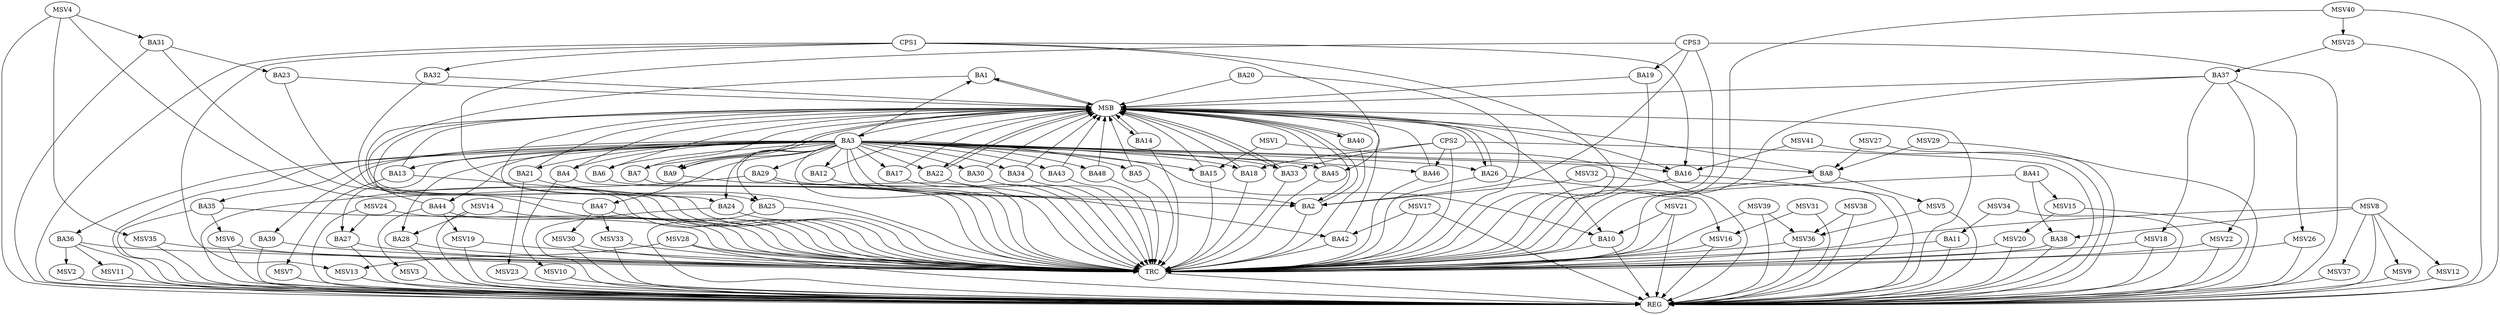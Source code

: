 strict digraph G {
  BA1 [ label="BA1" ];
  BA2 [ label="BA2" ];
  BA3 [ label="BA3" ];
  BA4 [ label="BA4" ];
  BA5 [ label="BA5" ];
  BA6 [ label="BA6" ];
  BA7 [ label="BA7" ];
  BA8 [ label="BA8" ];
  BA9 [ label="BA9" ];
  BA10 [ label="BA10" ];
  BA11 [ label="BA11" ];
  BA12 [ label="BA12" ];
  BA13 [ label="BA13" ];
  BA14 [ label="BA14" ];
  BA15 [ label="BA15" ];
  BA16 [ label="BA16" ];
  BA17 [ label="BA17" ];
  BA18 [ label="BA18" ];
  BA19 [ label="BA19" ];
  BA20 [ label="BA20" ];
  BA21 [ label="BA21" ];
  BA22 [ label="BA22" ];
  BA23 [ label="BA23" ];
  BA24 [ label="BA24" ];
  BA25 [ label="BA25" ];
  BA26 [ label="BA26" ];
  BA27 [ label="BA27" ];
  BA28 [ label="BA28" ];
  BA29 [ label="BA29" ];
  BA30 [ label="BA30" ];
  BA31 [ label="BA31" ];
  BA32 [ label="BA32" ];
  BA33 [ label="BA33" ];
  BA34 [ label="BA34" ];
  BA35 [ label="BA35" ];
  BA36 [ label="BA36" ];
  BA37 [ label="BA37" ];
  BA38 [ label="BA38" ];
  BA39 [ label="BA39" ];
  BA40 [ label="BA40" ];
  BA41 [ label="BA41" ];
  BA42 [ label="BA42" ];
  BA43 [ label="BA43" ];
  BA44 [ label="BA44" ];
  BA45 [ label="BA45" ];
  BA46 [ label="BA46" ];
  BA47 [ label="BA47" ];
  BA48 [ label="BA48" ];
  CPS1 [ label="CPS1" ];
  CPS2 [ label="CPS2" ];
  CPS3 [ label="CPS3" ];
  REG [ label="REG" ];
  MSB [ label="MSB" ];
  TRC [ label="TRC" ];
  MSV1 [ label="MSV1" ];
  MSV2 [ label="MSV2" ];
  MSV3 [ label="MSV3" ];
  MSV4 [ label="MSV4" ];
  MSV5 [ label="MSV5" ];
  MSV6 [ label="MSV6" ];
  MSV7 [ label="MSV7" ];
  MSV8 [ label="MSV8" ];
  MSV9 [ label="MSV9" ];
  MSV10 [ label="MSV10" ];
  MSV11 [ label="MSV11" ];
  MSV12 [ label="MSV12" ];
  MSV13 [ label="MSV13" ];
  MSV14 [ label="MSV14" ];
  MSV15 [ label="MSV15" ];
  MSV16 [ label="MSV16" ];
  MSV17 [ label="MSV17" ];
  MSV18 [ label="MSV18" ];
  MSV19 [ label="MSV19" ];
  MSV20 [ label="MSV20" ];
  MSV21 [ label="MSV21" ];
  MSV22 [ label="MSV22" ];
  MSV23 [ label="MSV23" ];
  MSV24 [ label="MSV24" ];
  MSV25 [ label="MSV25" ];
  MSV26 [ label="MSV26" ];
  MSV27 [ label="MSV27" ];
  MSV28 [ label="MSV28" ];
  MSV29 [ label="MSV29" ];
  MSV30 [ label="MSV30" ];
  MSV31 [ label="MSV31" ];
  MSV32 [ label="MSV32" ];
  MSV33 [ label="MSV33" ];
  MSV34 [ label="MSV34" ];
  MSV35 [ label="MSV35" ];
  MSV36 [ label="MSV36" ];
  MSV37 [ label="MSV37" ];
  MSV38 [ label="MSV38" ];
  MSV39 [ label="MSV39" ];
  MSV40 [ label="MSV40" ];
  MSV41 [ label="MSV41" ];
  BA3 -> BA1;
  BA29 -> BA2;
  BA31 -> BA23;
  BA41 -> BA38;
  CPS1 -> BA45;
  CPS1 -> BA16;
  CPS1 -> BA32;
  CPS2 -> BA33;
  CPS2 -> BA18;
  CPS2 -> BA46;
  CPS3 -> BA2;
  CPS3 -> BA25;
  CPS3 -> BA19;
  BA3 -> REG;
  BA10 -> REG;
  BA11 -> REG;
  BA16 -> REG;
  BA24 -> REG;
  BA25 -> REG;
  BA27 -> REG;
  BA28 -> REG;
  BA29 -> REG;
  BA31 -> REG;
  BA35 -> REG;
  BA36 -> REG;
  BA38 -> REG;
  BA39 -> REG;
  CPS1 -> REG;
  CPS2 -> REG;
  CPS3 -> REG;
  BA1 -> MSB;
  MSB -> BA2;
  MSB -> REG;
  BA2 -> MSB;
  MSB -> BA1;
  BA4 -> MSB;
  BA5 -> MSB;
  BA6 -> MSB;
  BA7 -> MSB;
  BA8 -> MSB;
  BA9 -> MSB;
  BA12 -> MSB;
  BA13 -> MSB;
  BA14 -> MSB;
  MSB -> BA3;
  BA15 -> MSB;
  MSB -> BA9;
  BA17 -> MSB;
  BA18 -> MSB;
  BA19 -> MSB;
  MSB -> BA14;
  BA20 -> MSB;
  BA21 -> MSB;
  BA22 -> MSB;
  BA23 -> MSB;
  BA26 -> MSB;
  MSB -> BA10;
  BA30 -> MSB;
  MSB -> BA26;
  BA32 -> MSB;
  BA33 -> MSB;
  MSB -> BA22;
  BA34 -> MSB;
  BA37 -> MSB;
  BA40 -> MSB;
  BA42 -> MSB;
  MSB -> BA24;
  BA43 -> MSB;
  BA44 -> MSB;
  MSB -> BA40;
  BA45 -> MSB;
  BA46 -> MSB;
  BA47 -> MSB;
  MSB -> BA16;
  BA48 -> MSB;
  MSB -> BA33;
  BA1 -> TRC;
  BA2 -> TRC;
  BA3 -> TRC;
  BA4 -> TRC;
  BA5 -> TRC;
  BA6 -> TRC;
  BA7 -> TRC;
  BA8 -> TRC;
  BA9 -> TRC;
  BA10 -> TRC;
  BA11 -> TRC;
  BA12 -> TRC;
  BA13 -> TRC;
  BA14 -> TRC;
  BA15 -> TRC;
  BA16 -> TRC;
  BA17 -> TRC;
  BA18 -> TRC;
  BA19 -> TRC;
  BA20 -> TRC;
  BA21 -> TRC;
  BA22 -> TRC;
  BA23 -> TRC;
  BA24 -> TRC;
  BA25 -> TRC;
  BA26 -> TRC;
  BA27 -> TRC;
  BA28 -> TRC;
  BA29 -> TRC;
  BA30 -> TRC;
  BA31 -> TRC;
  BA32 -> TRC;
  BA33 -> TRC;
  BA34 -> TRC;
  BA35 -> TRC;
  BA36 -> TRC;
  BA37 -> TRC;
  BA38 -> TRC;
  BA39 -> TRC;
  BA40 -> TRC;
  BA41 -> TRC;
  BA42 -> TRC;
  BA43 -> TRC;
  BA44 -> TRC;
  BA45 -> TRC;
  BA46 -> TRC;
  BA47 -> TRC;
  BA48 -> TRC;
  CPS1 -> TRC;
  CPS2 -> TRC;
  CPS3 -> TRC;
  TRC -> REG;
  BA3 -> BA48;
  BA3 -> BA16;
  BA3 -> BA7;
  BA3 -> BA22;
  BA3 -> BA33;
  BA3 -> BA2;
  BA3 -> BA17;
  BA3 -> BA47;
  BA3 -> BA6;
  BA3 -> BA12;
  BA3 -> BA46;
  BA3 -> BA24;
  BA3 -> BA21;
  BA3 -> BA4;
  BA3 -> BA29;
  BA3 -> BA5;
  BA3 -> BA36;
  BA3 -> BA39;
  BA3 -> BA28;
  BA3 -> BA27;
  BA3 -> BA18;
  BA3 -> BA35;
  BA3 -> BA13;
  BA3 -> BA30;
  BA3 -> BA26;
  BA3 -> BA45;
  BA3 -> BA34;
  BA3 -> BA8;
  BA3 -> BA15;
  BA3 -> BA43;
  BA3 -> BA9;
  BA3 -> BA44;
  BA3 -> BA42;
  BA3 -> BA25;
  BA3 -> BA10;
  MSV1 -> BA15;
  MSV1 -> REG;
  BA36 -> MSV2;
  MSV2 -> REG;
  BA44 -> MSV3;
  MSV3 -> REG;
  MSV4 -> BA31;
  MSV4 -> REG;
  MSV4 -> TRC;
  BA8 -> MSV5;
  MSV5 -> REG;
  BA35 -> MSV6;
  MSV6 -> REG;
  MSV6 -> TRC;
  BA13 -> MSV7;
  MSV7 -> REG;
  MSV8 -> BA38;
  MSV8 -> REG;
  MSV8 -> TRC;
  MSV8 -> MSV9;
  MSV9 -> REG;
  BA4 -> MSV10;
  MSV10 -> REG;
  BA36 -> MSV11;
  MSV11 -> REG;
  MSV8 -> MSV12;
  MSV12 -> REG;
  CPS1 -> MSV13;
  MSV13 -> REG;
  MSV14 -> BA28;
  MSV14 -> REG;
  MSV14 -> TRC;
  BA41 -> MSV15;
  MSV15 -> REG;
  BA26 -> MSV16;
  MSV16 -> REG;
  MSV16 -> TRC;
  MSV17 -> BA42;
  MSV17 -> REG;
  MSV17 -> TRC;
  BA37 -> MSV18;
  MSV18 -> REG;
  MSV18 -> TRC;
  BA44 -> MSV19;
  MSV19 -> REG;
  MSV19 -> TRC;
  MSV15 -> MSV20;
  MSV20 -> REG;
  MSV20 -> TRC;
  MSV21 -> BA10;
  MSV21 -> REG;
  MSV21 -> TRC;
  BA37 -> MSV22;
  MSV22 -> REG;
  MSV22 -> TRC;
  BA21 -> MSV23;
  MSV23 -> REG;
  MSV24 -> BA27;
  MSV24 -> REG;
  MSV24 -> TRC;
  MSV25 -> BA37;
  MSV25 -> REG;
  BA37 -> MSV26;
  MSV26 -> REG;
  MSV26 -> TRC;
  MSV27 -> BA8;
  MSV27 -> REG;
  MSV28 -> MSV13;
  MSV28 -> REG;
  MSV28 -> TRC;
  MSV29 -> BA8;
  MSV29 -> REG;
  BA47 -> MSV30;
  MSV30 -> REG;
  MSV30 -> TRC;
  MSV31 -> MSV16;
  MSV31 -> REG;
  MSV32 -> BA2;
  MSV32 -> REG;
  BA47 -> MSV33;
  MSV33 -> REG;
  MSV33 -> TRC;
  MSV34 -> BA11;
  MSV34 -> REG;
  MSV4 -> MSV35;
  MSV35 -> REG;
  MSV35 -> TRC;
  MSV5 -> MSV36;
  MSV36 -> REG;
  MSV36 -> TRC;
  MSV8 -> MSV37;
  MSV37 -> REG;
  MSV38 -> MSV36;
  MSV38 -> REG;
  MSV39 -> MSV36;
  MSV39 -> REG;
  MSV39 -> TRC;
  MSV40 -> MSV25;
  MSV40 -> REG;
  MSV40 -> TRC;
  MSV41 -> BA16;
  MSV41 -> REG;
}
